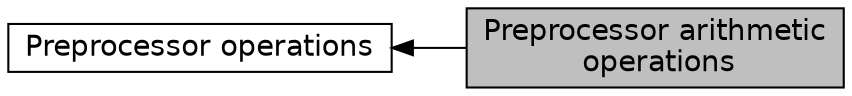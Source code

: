 digraph "Preprocessor arithmetic operations"
{
  edge [fontname="Helvetica",fontsize="14",labelfontname="Helvetica",labelfontsize="14"];
  node [fontname="Helvetica",fontsize="14",shape=box];
  rankdir=LR;
  Node1 [label="Preprocessor arithmetic\l operations",height=0.2,width=0.4,color="black", fillcolor="grey75", style="filled", fontcolor="black",tooltip="Preprocessor macros that perform simple arithmetic on decimal arguments."];
  Node2 [label="Preprocessor operations",height=0.2,width=0.4,color="black", fillcolor="white", style="filled",URL="$group__preprocessor__operators.html",tooltip="Preprocessor macros that perform simple operations on there arguments, such as Boolean,..."];
  Node2->Node1 [shape=plaintext, dir="back", style="solid"];
}
